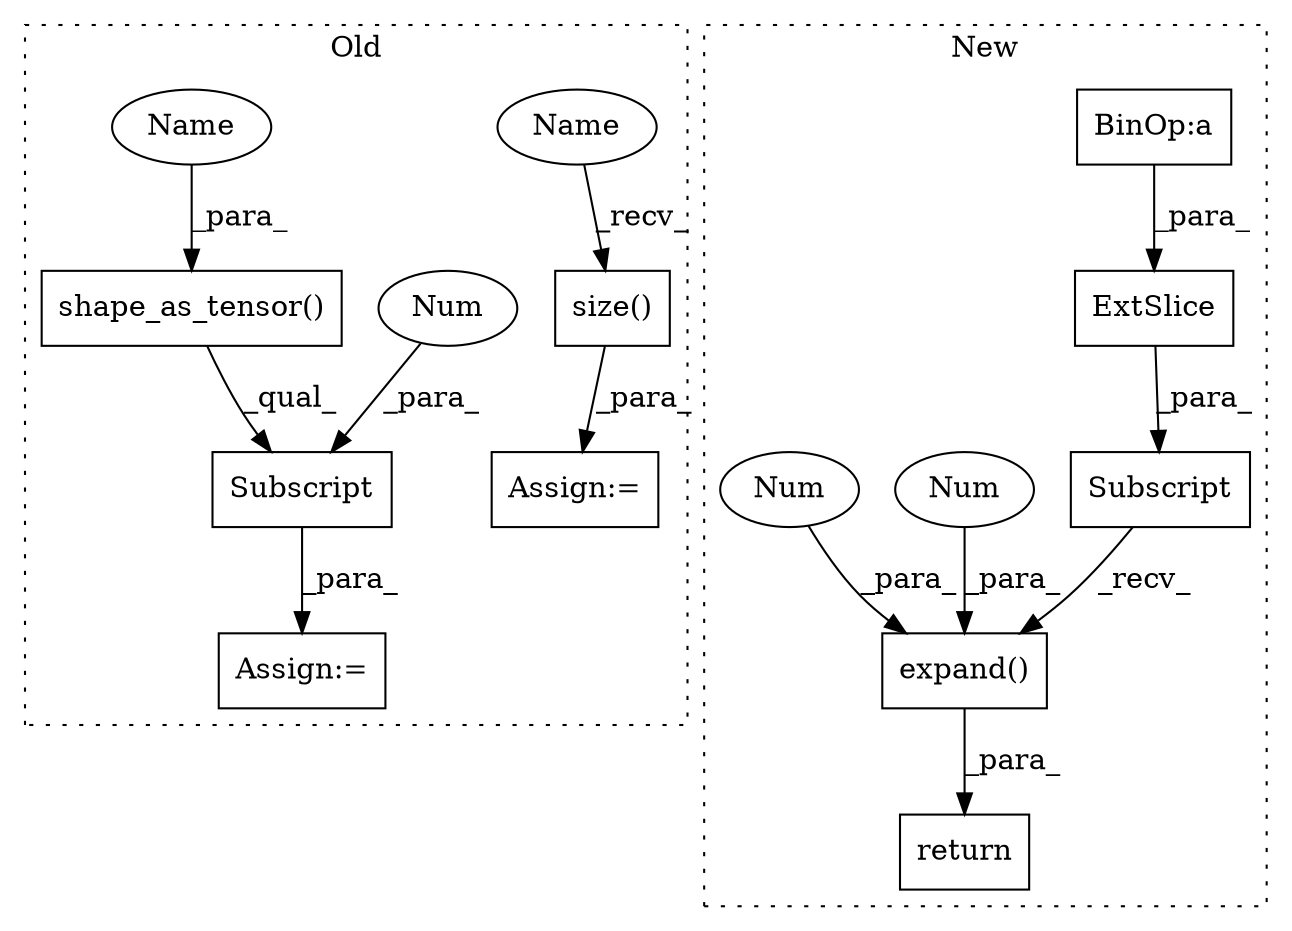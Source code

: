 digraph G {
subgraph cluster0 {
1 [label="size()" a="75" s="2253" l="12" shape="box"];
3 [label="Assign:=" a="68" s="2241" l="12" shape="box"];
10 [label="shape_as_tensor()" a="75" s="2977,3019" l="37,1" shape="box"];
11 [label="Subscript" a="63" s="2977,0" l="46,0" shape="box"];
12 [label="Num" a="76" s="3021" l="1" shape="ellipse"];
13 [label="Assign:=" a="68" s="2974" l="3" shape="box"];
14 [label="Name" a="87" s="2253" l="5" shape="ellipse"];
15 [label="Name" a="87" s="3014" l="5" shape="ellipse"];
label = "Old";
style="dotted";
}
subgraph cluster1 {
2 [label="expand()" a="75" s="3056,3113" l="47,1" shape="box"];
4 [label="return" a="93" s="3049" l="7" shape="box"];
5 [label="Subscript" a="63" s="3056,0" l="39,0" shape="box"];
6 [label="ExtSlice" a="85" s="3056" l="4" shape="box"];
7 [label="BinOp:a" a="82" s="3085" l="3" shape="box"];
8 [label="Num" a="76" s="3111" l="2" shape="ellipse"];
9 [label="Num" a="76" s="3108" l="1" shape="ellipse"];
label = "New";
style="dotted";
}
1 -> 3 [label="_para_"];
2 -> 4 [label="_para_"];
5 -> 2 [label="_recv_"];
6 -> 5 [label="_para_"];
7 -> 6 [label="_para_"];
8 -> 2 [label="_para_"];
9 -> 2 [label="_para_"];
10 -> 11 [label="_qual_"];
11 -> 13 [label="_para_"];
12 -> 11 [label="_para_"];
14 -> 1 [label="_recv_"];
15 -> 10 [label="_para_"];
}